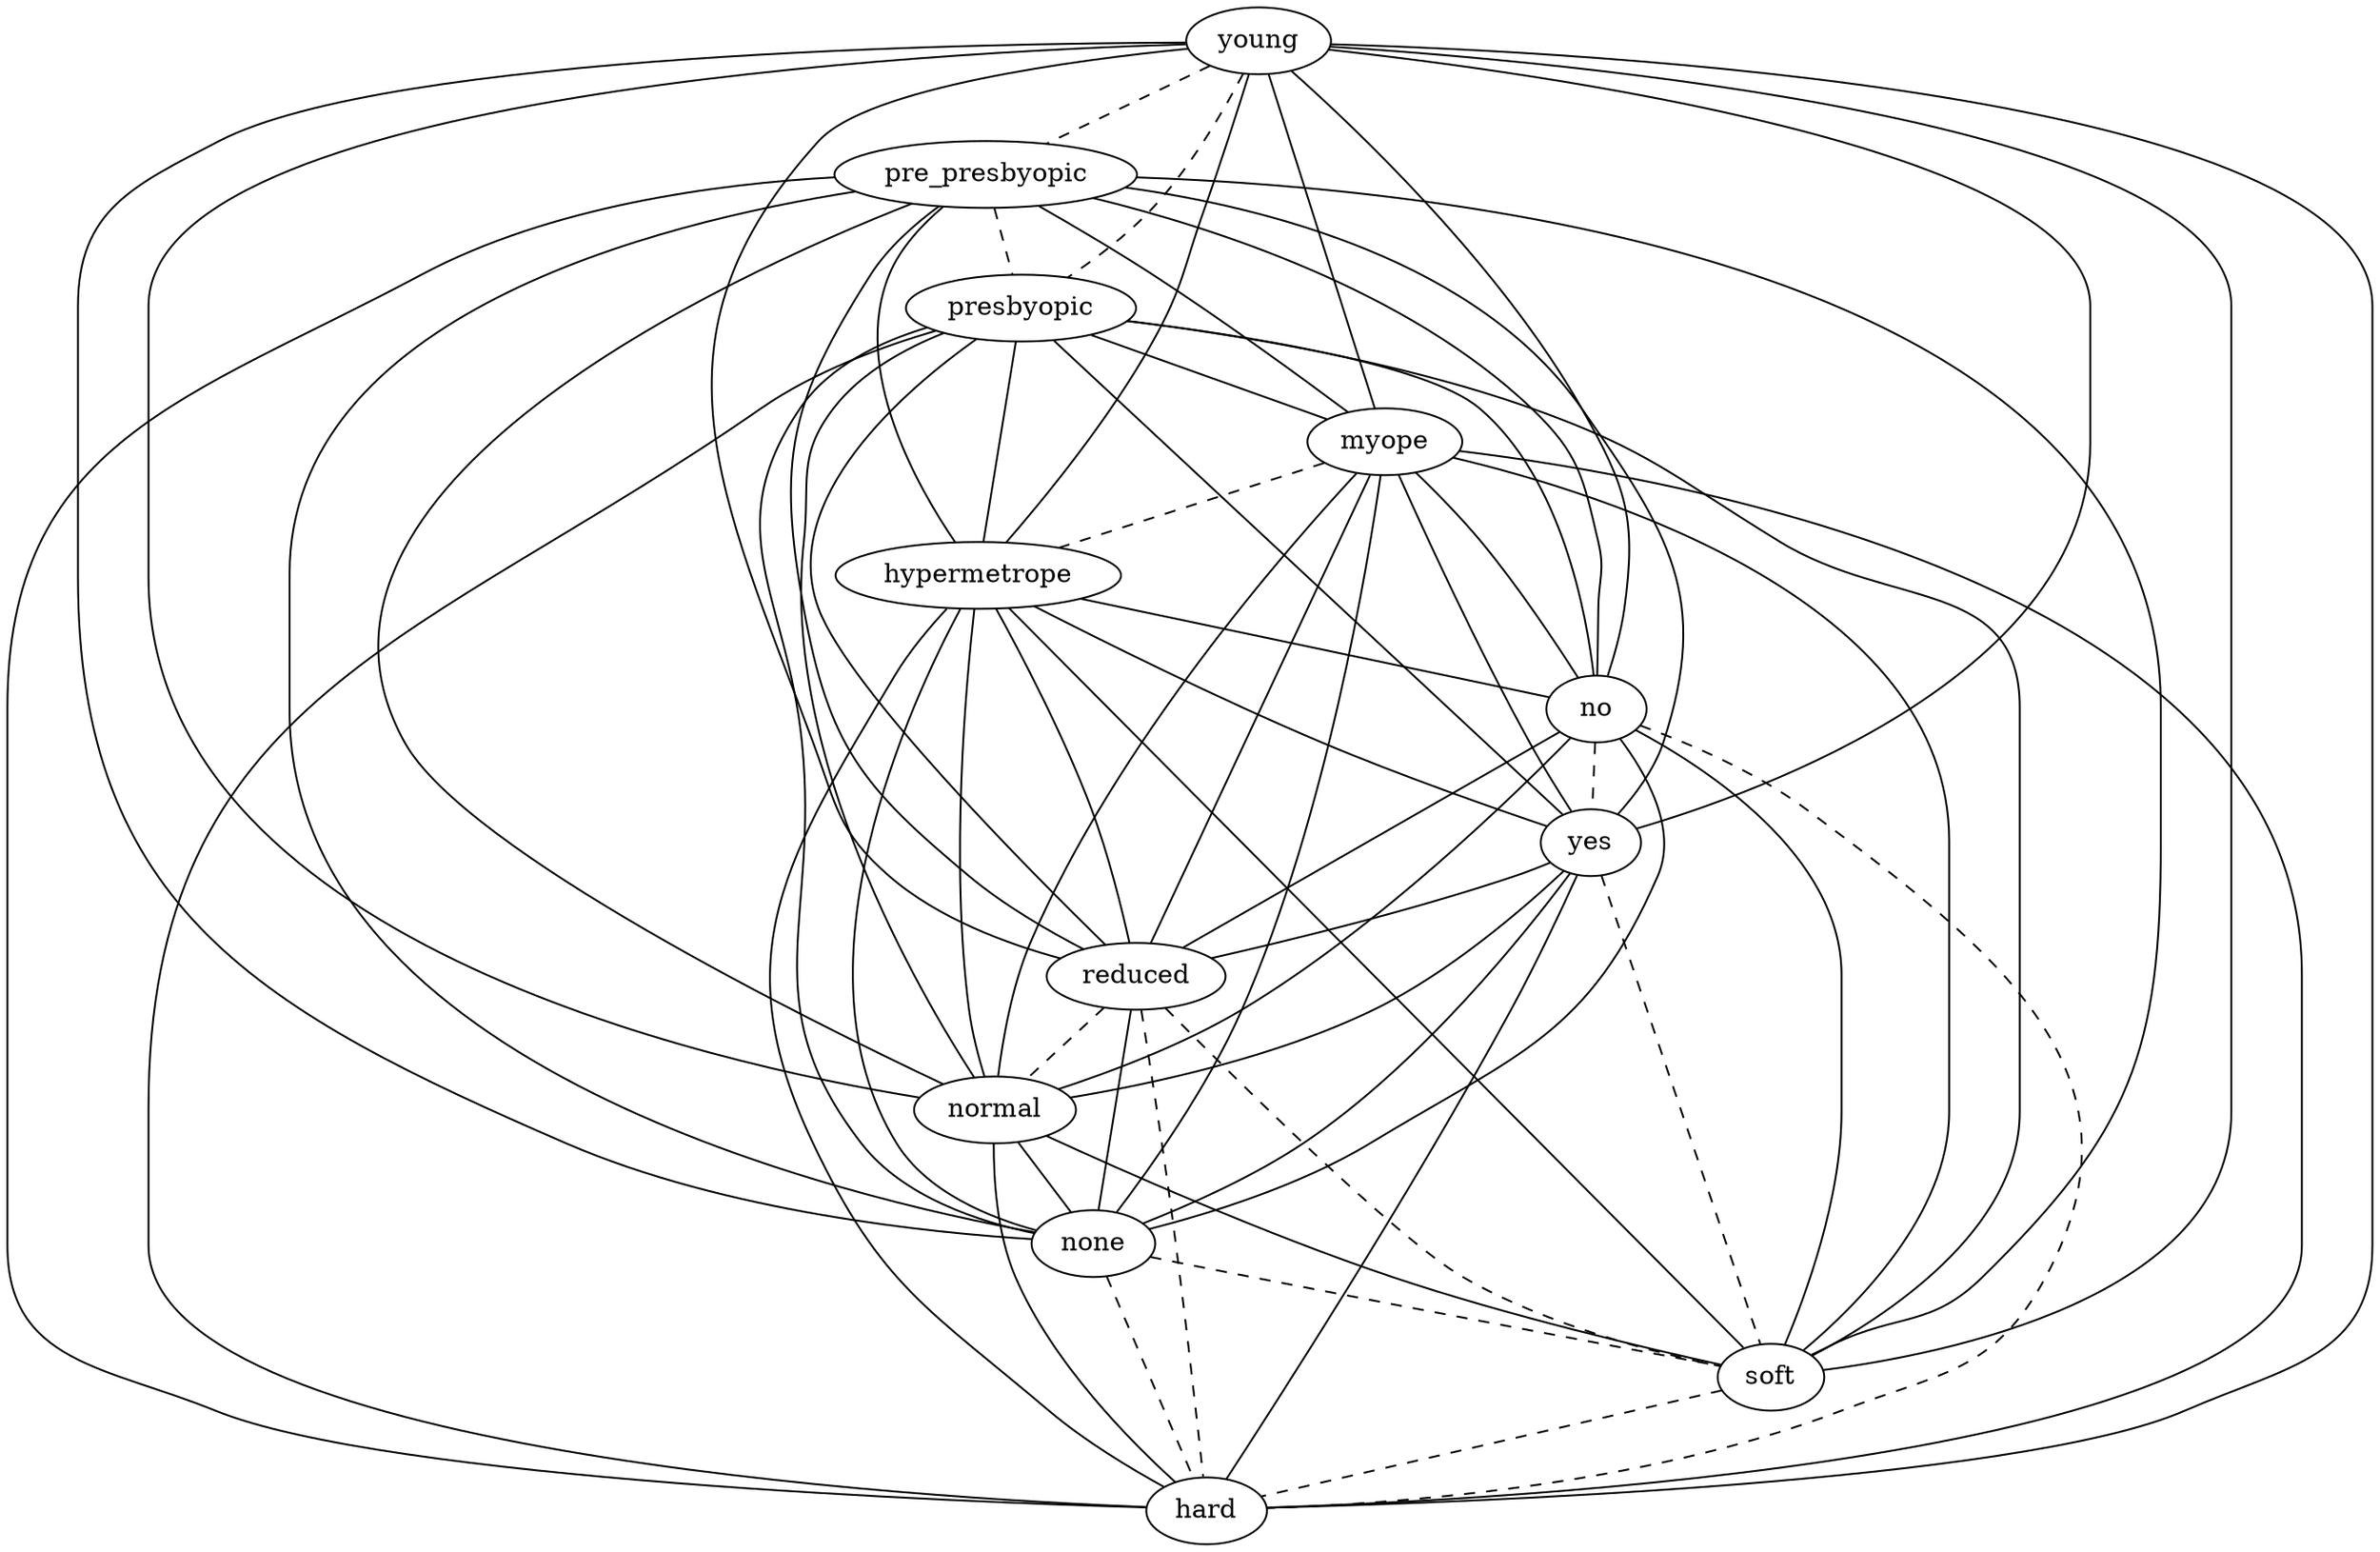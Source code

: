 strict graph "" {
young;
pre_presbyopic;
presbyopic;
myope;
hypermetrope;
no;
yes;
reduced;
normal;
none;
soft;
hard;
young -- pre_presbyopic  [color=black, style=dashed];
young -- presbyopic  [color=black, style=dashed];
young -- myope  [color=black, style=solid];
young -- hypermetrope  [color=black, style=solid];
young -- no  [color=black, style=solid];
young -- yes  [color=black, style=solid];
young -- reduced  [color=black, style=solid];
young -- normal  [color=black, style=solid];
young -- none  [color=black, style=solid];
young -- soft  [color=black, style=solid];
young -- hard  [color=black, style=solid];
pre_presbyopic -- presbyopic  [color=black, style=dashed];
pre_presbyopic -- myope  [color=black, style=solid];
pre_presbyopic -- hypermetrope  [color=black, style=solid];
pre_presbyopic -- no  [color=black, style=solid];
pre_presbyopic -- yes  [color=black, style=solid];
pre_presbyopic -- reduced  [color=black, style=solid];
pre_presbyopic -- normal  [color=black, style=solid];
pre_presbyopic -- none  [color=black, style=solid];
pre_presbyopic -- soft  [color=black, style=solid];
pre_presbyopic -- hard  [color=black, style=solid];
presbyopic -- myope  [color=black, style=solid];
presbyopic -- hypermetrope  [color=black, style=solid];
presbyopic -- no  [color=black, style=solid];
presbyopic -- yes  [color=black, style=solid];
presbyopic -- reduced  [color=black, style=solid];
presbyopic -- normal  [color=black, style=solid];
presbyopic -- none  [color=black, style=solid];
presbyopic -- soft  [color=black, style=solid];
presbyopic -- hard  [color=black, style=solid];
myope -- hypermetrope  [color=black, style=dashed];
myope -- no  [color=black, style=solid];
myope -- yes  [color=black, style=solid];
myope -- reduced  [color=black, style=solid];
myope -- normal  [color=black, style=solid];
myope -- none  [color=black, style=solid];
myope -- soft  [color=black, style=solid];
myope -- hard  [color=black, style=solid];
hypermetrope -- no  [color=black, style=solid];
hypermetrope -- yes  [color=black, style=solid];
hypermetrope -- reduced  [color=black, style=solid];
hypermetrope -- normal  [color=black, style=solid];
hypermetrope -- none  [color=black, style=solid];
hypermetrope -- soft  [color=black, style=solid];
hypermetrope -- hard  [color=black, style=solid];
no -- yes  [color=black, style=dashed];
no -- reduced  [color=black, style=solid];
no -- normal  [color=black, style=solid];
no -- none  [color=black, style=solid];
no -- soft  [color=black, style=solid];
no -- hard  [color=black, style=dashed];
yes -- reduced  [color=black, style=solid];
yes -- normal  [color=black, style=solid];
yes -- none  [color=black, style=solid];
yes -- soft  [color=black, style=dashed];
yes -- hard  [color=black, style=solid];
reduced -- normal  [color=black, style=dashed];
reduced -- none  [color=black, style=solid];
reduced -- soft  [color=black, style=dashed];
reduced -- hard  [color=black, style=dashed];
normal -- none  [color=black, style=solid];
normal -- soft  [color=black, style=solid];
normal -- hard  [color=black, style=solid];
none -- soft  [color=black, style=dashed];
none -- hard  [color=black, style=dashed];
soft -- hard  [color=black, style=dashed];
}
